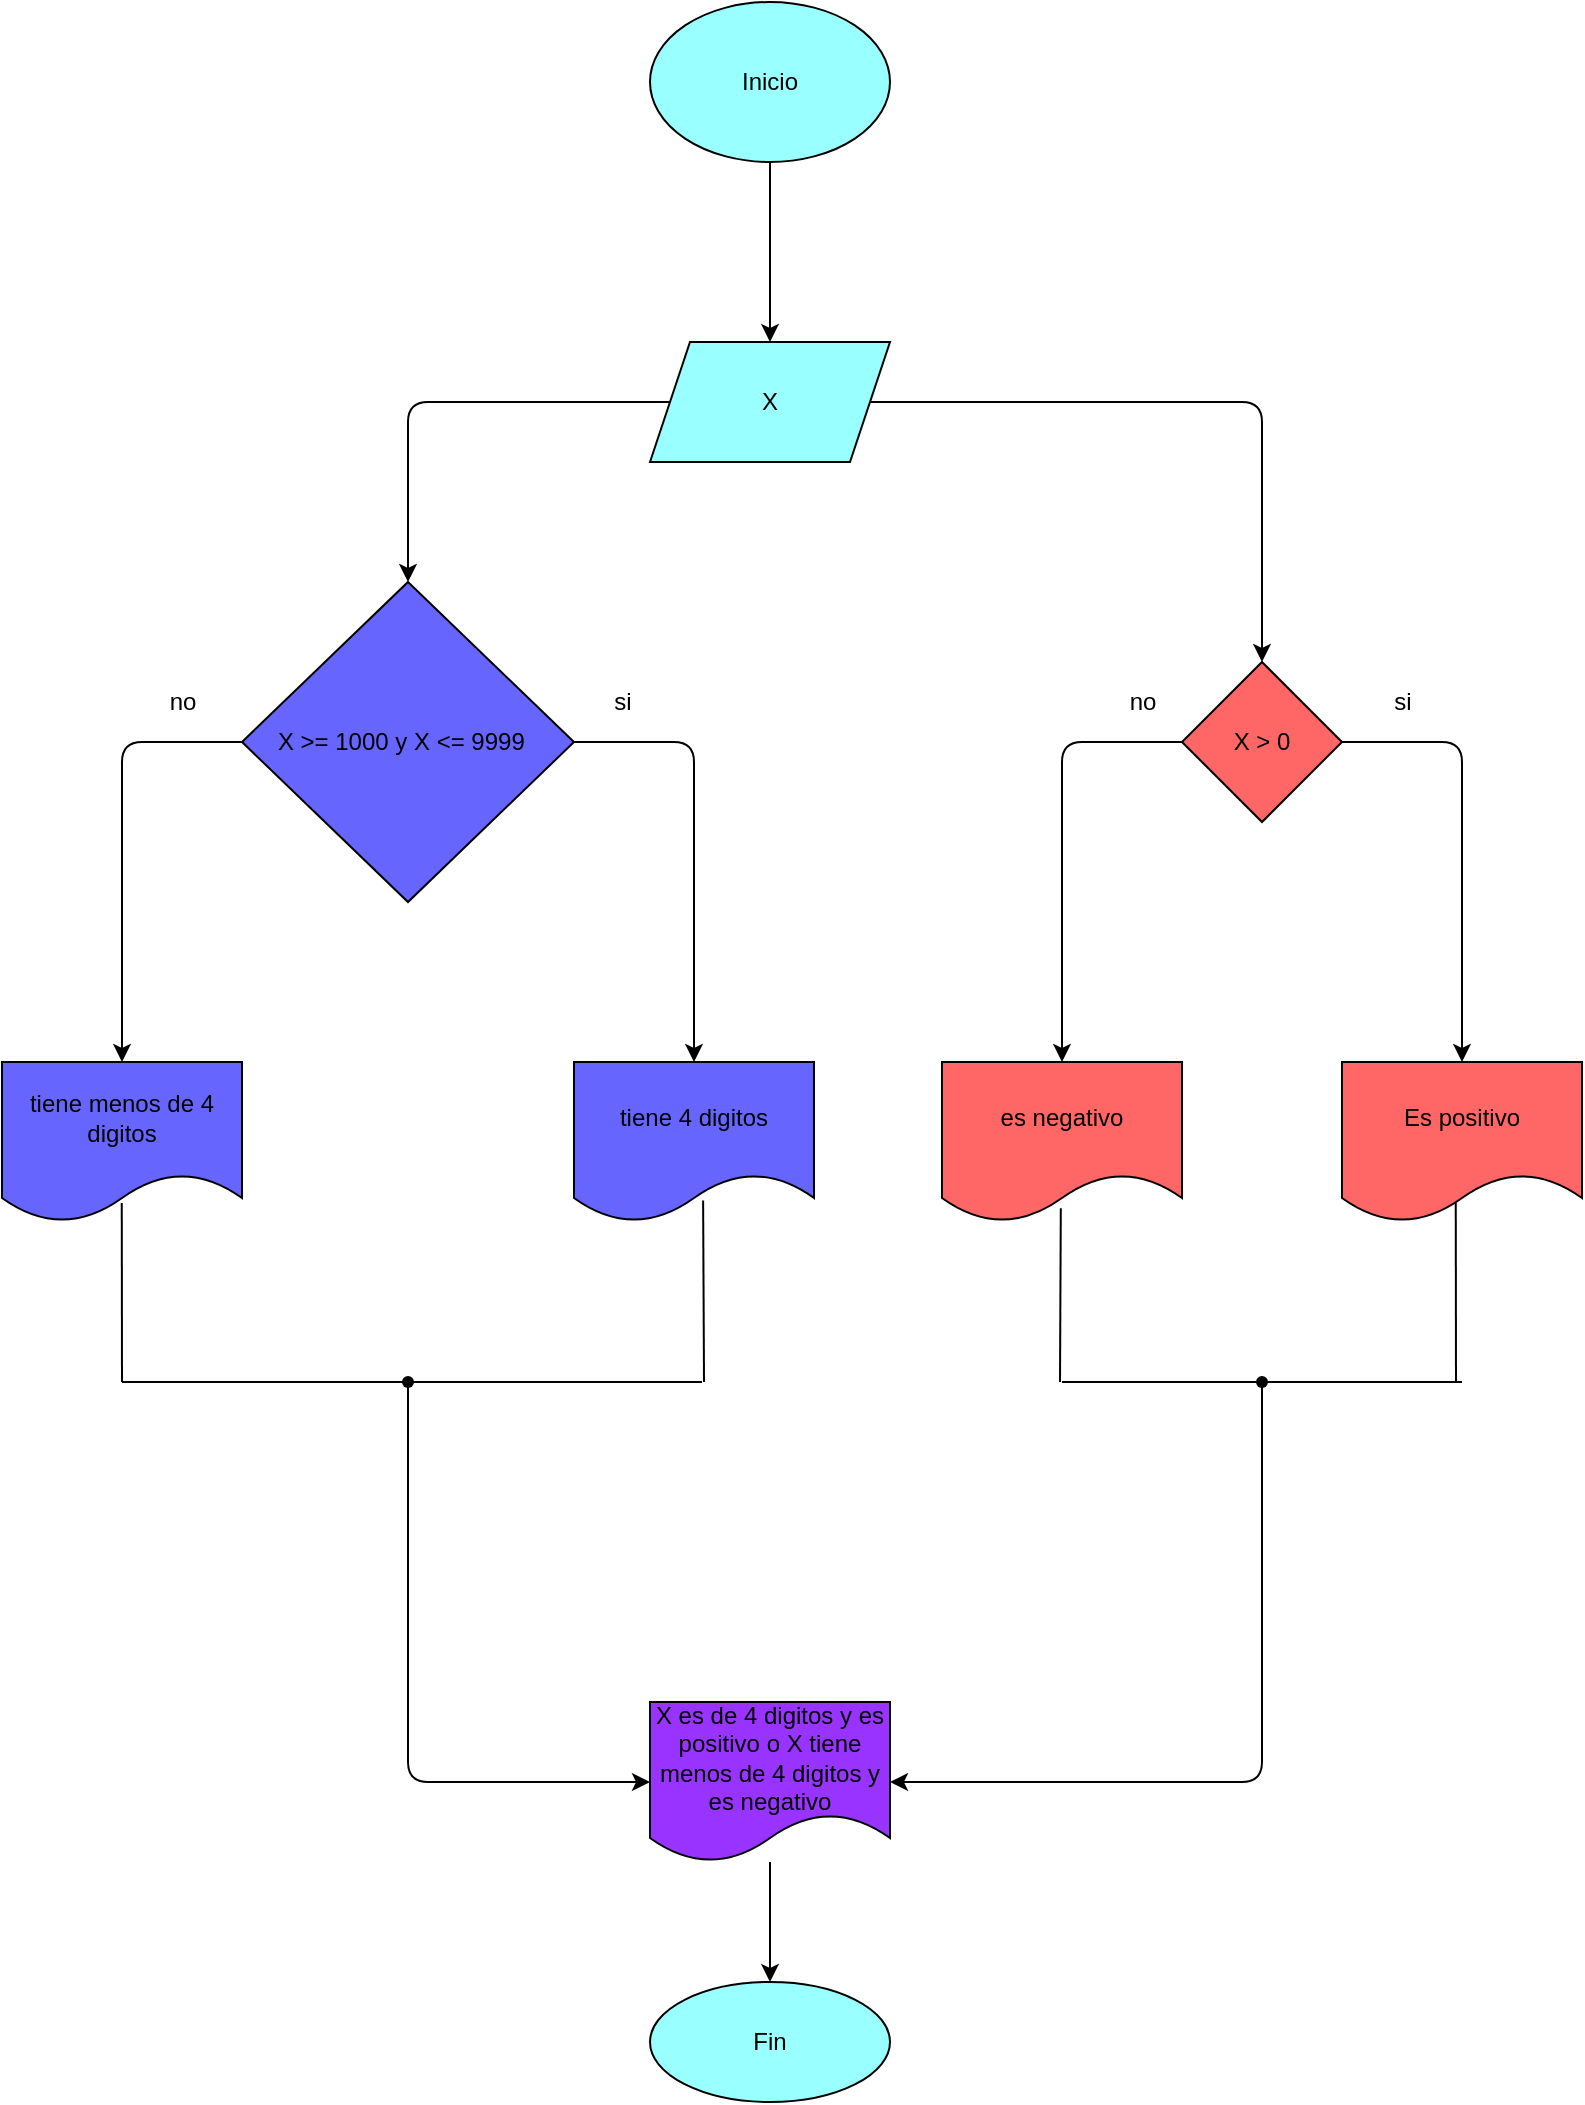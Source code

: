 <mxfile>
    <diagram id="opQ868PgA3Rz-z7UhxOo" name="Página-1">
        <mxGraphModel dx="576" dy="364" grid="1" gridSize="10" guides="1" tooltips="1" connect="1" arrows="1" fold="1" page="1" pageScale="1" pageWidth="827" pageHeight="1169" math="0" shadow="0">
            <root>
                <mxCell id="0"/>
                <mxCell id="1" parent="0"/>
                <mxCell id="6" value="" style="edgeStyle=none;html=1;" parent="1" source="2" target="5" edge="1">
                    <mxGeometry relative="1" as="geometry"/>
                </mxCell>
                <mxCell id="2" value="Inicio" style="ellipse;whiteSpace=wrap;html=1;fillColor=#99FFFF;" parent="1" vertex="1">
                    <mxGeometry x="354" y="30" width="120" height="80" as="geometry"/>
                </mxCell>
                <mxCell id="8" value="" style="edgeStyle=none;html=1;" parent="1" source="5" target="7" edge="1">
                    <mxGeometry relative="1" as="geometry">
                        <Array as="points">
                            <mxPoint x="233" y="230"/>
                        </Array>
                    </mxGeometry>
                </mxCell>
                <mxCell id="29" value="" style="edgeStyle=none;html=1;" parent="1" source="5" target="28" edge="1">
                    <mxGeometry relative="1" as="geometry">
                        <Array as="points">
                            <mxPoint x="660" y="230"/>
                        </Array>
                    </mxGeometry>
                </mxCell>
                <mxCell id="5" value="X" style="shape=parallelogram;perimeter=parallelogramPerimeter;whiteSpace=wrap;html=1;fixedSize=1;fillColor=#99FFFF;" parent="1" vertex="1">
                    <mxGeometry x="354" y="200" width="120" height="60" as="geometry"/>
                </mxCell>
                <mxCell id="10" value="" style="edgeStyle=none;html=1;" parent="1" source="7" target="9" edge="1">
                    <mxGeometry relative="1" as="geometry">
                        <Array as="points">
                            <mxPoint x="376" y="400"/>
                        </Array>
                    </mxGeometry>
                </mxCell>
                <mxCell id="12" value="" style="edgeStyle=none;html=1;" parent="1" source="7" target="11" edge="1">
                    <mxGeometry relative="1" as="geometry">
                        <Array as="points">
                            <mxPoint x="180" y="400"/>
                            <mxPoint x="90" y="400"/>
                        </Array>
                    </mxGeometry>
                </mxCell>
                <mxCell id="52" value="" style="edgeStyle=none;html=1;entryX=0;entryY=0.5;entryDx=0;entryDy=0;" parent="1" target="27" edge="1">
                    <mxGeometry relative="1" as="geometry">
                        <mxPoint x="233" y="720" as="sourcePoint"/>
                        <Array as="points">
                            <mxPoint x="233" y="920"/>
                        </Array>
                    </mxGeometry>
                </mxCell>
                <mxCell id="7" value="X &amp;gt;= 1000 y X &amp;lt;= 9999&amp;nbsp;&amp;nbsp;" style="rhombus;whiteSpace=wrap;html=1;fillColor=#6666FF;" parent="1" vertex="1">
                    <mxGeometry x="150" y="320" width="166" height="160" as="geometry"/>
                </mxCell>
                <mxCell id="9" value="tiene 4 digitos" style="shape=document;whiteSpace=wrap;html=1;boundedLbl=1;fillColor=#6666FF;" parent="1" vertex="1">
                    <mxGeometry x="316" y="560" width="120" height="80" as="geometry"/>
                </mxCell>
                <mxCell id="11" value="tiene menos de 4 digitos" style="shape=document;whiteSpace=wrap;html=1;boundedLbl=1;fillColor=#6666FF;" parent="1" vertex="1">
                    <mxGeometry x="30" y="560" width="120" height="80" as="geometry"/>
                </mxCell>
                <mxCell id="17" value="" style="endArrow=none;html=1;exitX=0.499;exitY=0.882;exitDx=0;exitDy=0;exitPerimeter=0;" parent="1" source="11" edge="1">
                    <mxGeometry width="50" height="50" relative="1" as="geometry">
                        <mxPoint x="390" y="760" as="sourcePoint"/>
                        <mxPoint x="90" y="720" as="targetPoint"/>
                    </mxGeometry>
                </mxCell>
                <mxCell id="18" value="" style="endArrow=none;html=1;startArrow=none;" parent="1" source="51" edge="1">
                    <mxGeometry width="50" height="50" relative="1" as="geometry">
                        <mxPoint x="90" y="720" as="sourcePoint"/>
                        <mxPoint x="380" y="720" as="targetPoint"/>
                    </mxGeometry>
                </mxCell>
                <mxCell id="19" value="" style="endArrow=none;html=1;entryX=0.538;entryY=0.866;entryDx=0;entryDy=0;entryPerimeter=0;" parent="1" target="9" edge="1">
                    <mxGeometry width="50" height="50" relative="1" as="geometry">
                        <mxPoint x="381" y="720" as="sourcePoint"/>
                        <mxPoint x="440" y="710" as="targetPoint"/>
                    </mxGeometry>
                </mxCell>
                <mxCell id="25" value="" style="edgeStyle=none;html=1;" parent="1" target="24" edge="1">
                    <mxGeometry relative="1" as="geometry">
                        <mxPoint x="414" y="960" as="sourcePoint"/>
                    </mxGeometry>
                </mxCell>
                <mxCell id="24" value="Fin" style="ellipse;whiteSpace=wrap;html=1;fillColor=#99FFFF;" parent="1" vertex="1">
                    <mxGeometry x="354" y="1020" width="120" height="60" as="geometry"/>
                </mxCell>
                <mxCell id="27" value="X es de 4 digitos y es positivo o X tiene menos de 4 digitos y es negativo" style="shape=document;whiteSpace=wrap;html=1;boundedLbl=1;fillColor=#9933FF;" parent="1" vertex="1">
                    <mxGeometry x="354" y="880" width="120" height="80" as="geometry"/>
                </mxCell>
                <mxCell id="31" value="" style="edgeStyle=none;html=1;" parent="1" source="28" target="30" edge="1">
                    <mxGeometry relative="1" as="geometry">
                        <Array as="points">
                            <mxPoint x="560" y="400"/>
                        </Array>
                    </mxGeometry>
                </mxCell>
                <mxCell id="33" value="" style="edgeStyle=none;html=1;" parent="1" source="28" target="32" edge="1">
                    <mxGeometry relative="1" as="geometry">
                        <Array as="points">
                            <mxPoint x="760" y="400"/>
                        </Array>
                    </mxGeometry>
                </mxCell>
                <mxCell id="55" value="" style="edgeStyle=none;html=1;entryX=1;entryY=0.5;entryDx=0;entryDy=0;" parent="1" source="54" target="27" edge="1">
                    <mxGeometry relative="1" as="geometry">
                        <mxPoint x="630" y="890" as="sourcePoint"/>
                        <mxPoint x="690" y="810" as="targetPoint"/>
                        <Array as="points">
                            <mxPoint x="660" y="920"/>
                        </Array>
                    </mxGeometry>
                </mxCell>
                <mxCell id="28" value="X &amp;gt; 0" style="rhombus;whiteSpace=wrap;html=1;fillColor=#FF6666;" parent="1" vertex="1">
                    <mxGeometry x="620" y="360" width="80" height="80" as="geometry"/>
                </mxCell>
                <mxCell id="30" value="es negativo" style="shape=document;whiteSpace=wrap;html=1;boundedLbl=1;fillColor=#FF6666;" parent="1" vertex="1">
                    <mxGeometry x="500" y="560" width="120" height="80" as="geometry"/>
                </mxCell>
                <mxCell id="32" value="Es positivo" style="shape=document;whiteSpace=wrap;html=1;boundedLbl=1;fillColor=#FF6666;" parent="1" vertex="1">
                    <mxGeometry x="700" y="560" width="120" height="80" as="geometry"/>
                </mxCell>
                <mxCell id="34" value="si" style="text;html=1;align=center;verticalAlign=middle;resizable=0;points=[];autosize=1;strokeColor=none;fillColor=none;" parent="1" vertex="1">
                    <mxGeometry x="720" y="370" width="20" height="20" as="geometry"/>
                </mxCell>
                <mxCell id="35" value="no" style="text;html=1;align=center;verticalAlign=middle;resizable=0;points=[];autosize=1;strokeColor=none;fillColor=none;" parent="1" vertex="1">
                    <mxGeometry x="585" y="370" width="30" height="20" as="geometry"/>
                </mxCell>
                <mxCell id="36" value="si" style="text;html=1;align=center;verticalAlign=middle;resizable=0;points=[];autosize=1;strokeColor=none;fillColor=none;" parent="1" vertex="1">
                    <mxGeometry x="330" y="370" width="20" height="20" as="geometry"/>
                </mxCell>
                <mxCell id="37" value="no" style="text;html=1;align=center;verticalAlign=middle;resizable=0;points=[];autosize=1;strokeColor=none;fillColor=none;" parent="1" vertex="1">
                    <mxGeometry x="105" y="370" width="30" height="20" as="geometry"/>
                </mxCell>
                <mxCell id="48" value="" style="endArrow=none;html=1;" parent="1" edge="1">
                    <mxGeometry width="50" height="50" relative="1" as="geometry">
                        <mxPoint x="760" y="720" as="sourcePoint"/>
                        <mxPoint x="560" y="720" as="targetPoint"/>
                    </mxGeometry>
                </mxCell>
                <mxCell id="51" value="" style="shape=waypoint;sketch=0;size=6;pointerEvents=1;points=[];fillColor=#99FFFF;resizable=0;rotatable=0;perimeter=centerPerimeter;snapToPoint=1;" parent="1" vertex="1">
                    <mxGeometry x="213" y="700" width="40" height="40" as="geometry"/>
                </mxCell>
                <mxCell id="53" value="" style="endArrow=none;html=1;" parent="1" target="51" edge="1">
                    <mxGeometry width="50" height="50" relative="1" as="geometry">
                        <mxPoint x="90.0" y="720" as="sourcePoint"/>
                        <mxPoint x="380" y="720" as="targetPoint"/>
                    </mxGeometry>
                </mxCell>
                <mxCell id="54" value="" style="shape=waypoint;sketch=0;size=6;pointerEvents=1;points=[];fillColor=#99FFFF;resizable=0;rotatable=0;perimeter=centerPerimeter;snapToPoint=1;" parent="1" vertex="1">
                    <mxGeometry x="640" y="700" width="40" height="40" as="geometry"/>
                </mxCell>
                <mxCell id="56" value="" style="endArrow=none;html=1;entryX=0.495;entryY=0.914;entryDx=0;entryDy=0;entryPerimeter=0;" parent="1" target="30" edge="1">
                    <mxGeometry width="50" height="50" relative="1" as="geometry">
                        <mxPoint x="559" y="720" as="sourcePoint"/>
                        <mxPoint x="470" y="690" as="targetPoint"/>
                    </mxGeometry>
                </mxCell>
                <mxCell id="57" value="" style="endArrow=none;html=1;entryX=0.474;entryY=0.882;entryDx=0;entryDy=0;entryPerimeter=0;" parent="1" target="32" edge="1">
                    <mxGeometry width="50" height="50" relative="1" as="geometry">
                        <mxPoint x="757" y="720" as="sourcePoint"/>
                        <mxPoint x="470" y="690" as="targetPoint"/>
                    </mxGeometry>
                </mxCell>
            </root>
        </mxGraphModel>
    </diagram>
</mxfile>
